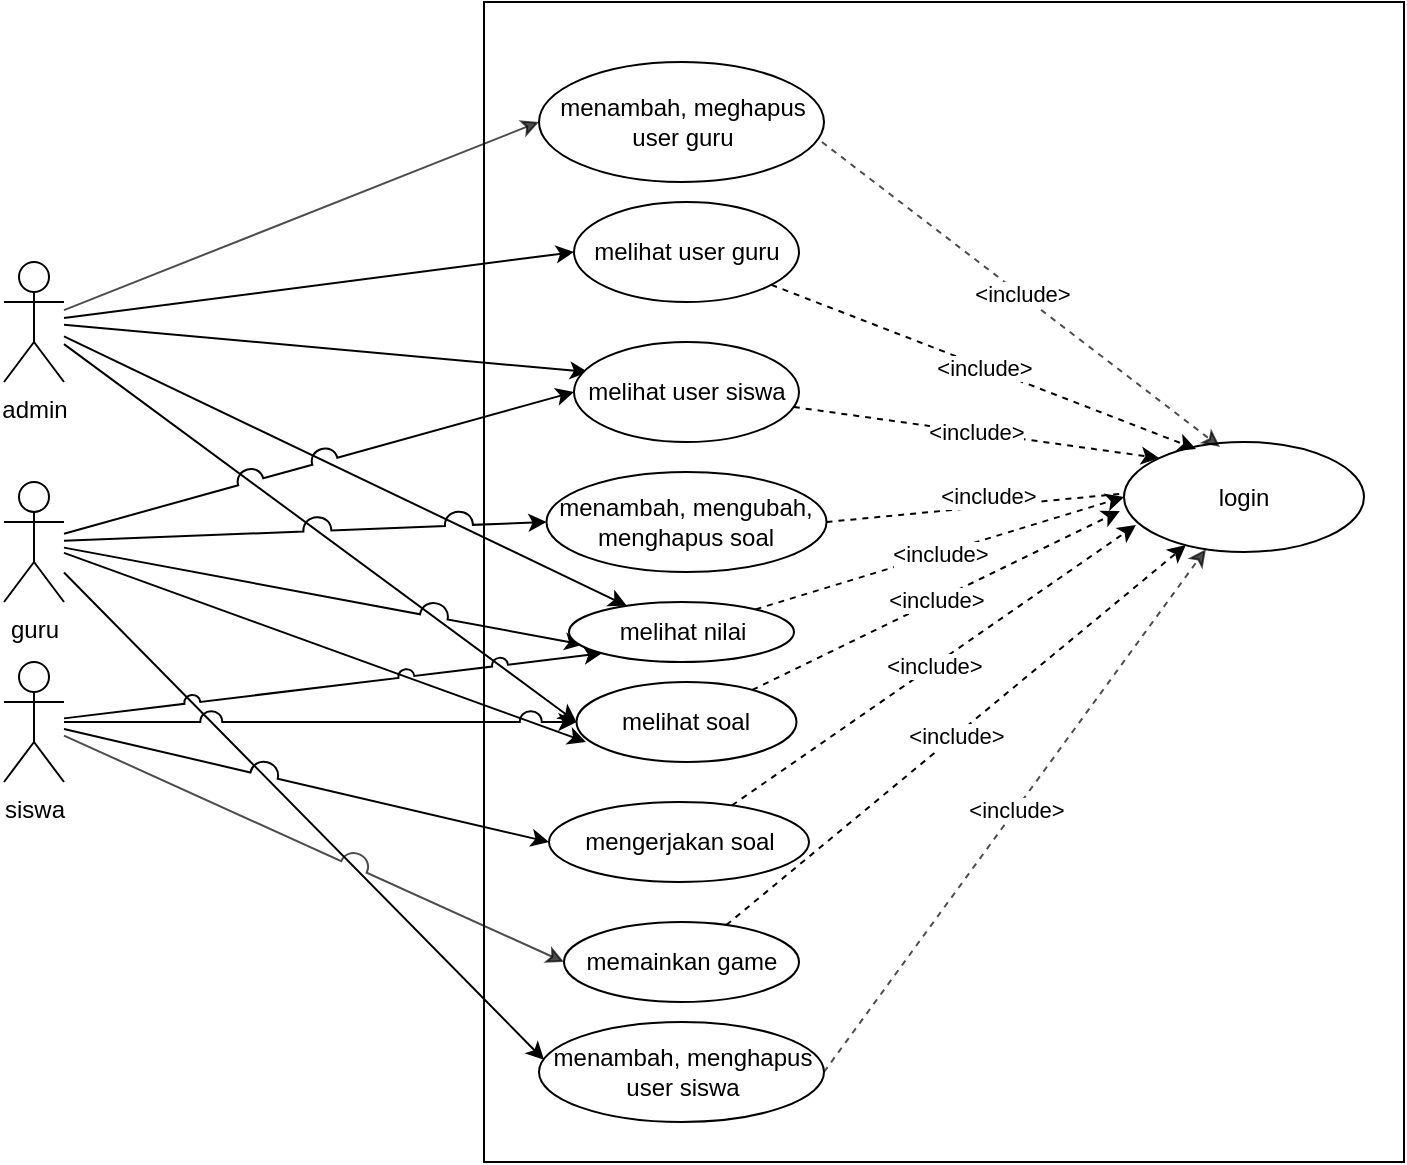 <mxfile version="19.0.1" type="device"><diagram id="rs2_zR_Wt70zdAS8Q9r1" name="Page-1"><mxGraphModel dx="868" dy="1554" grid="1" gridSize="10" guides="1" tooltips="1" connect="1" arrows="1" fold="1" page="1" pageScale="1" pageWidth="850" pageHeight="1100" math="0" shadow="0"><root><mxCell id="0"/><mxCell id="1" parent="0"/><mxCell id="DaGank1XhF6FoQetdwI_-36" value="" style="rounded=0;whiteSpace=wrap;html=1;" parent="1" vertex="1"><mxGeometry x="410" y="-50" width="460" height="580" as="geometry"/></mxCell><mxCell id="DaGank1XhF6FoQetdwI_-14" style="edgeStyle=none;rounded=0;orthogonalLoop=1;jettySize=auto;html=1;" parent="1" source="DaGank1XhF6FoQetdwI_-3" target="DaGank1XhF6FoQetdwI_-10" edge="1"><mxGeometry relative="1" as="geometry"/></mxCell><mxCell id="DaGank1XhF6FoQetdwI_-27" style="edgeStyle=none;rounded=0;jumpStyle=arc;jumpSize=10;orthogonalLoop=1;jettySize=auto;html=1;entryX=0;entryY=0.5;entryDx=0;entryDy=0;" parent="1" source="DaGank1XhF6FoQetdwI_-3" target="DaGank1XhF6FoQetdwI_-12" edge="1"><mxGeometry relative="1" as="geometry"/></mxCell><mxCell id="DaGank1XhF6FoQetdwI_-41" style="edgeStyle=none;rounded=0;jumpStyle=arc;jumpSize=14;orthogonalLoop=1;jettySize=auto;html=1;entryX=0;entryY=0.5;entryDx=0;entryDy=0;opacity=70;" parent="1" source="DaGank1XhF6FoQetdwI_-3" target="DaGank1XhF6FoQetdwI_-37" edge="1"><mxGeometry relative="1" as="geometry"/></mxCell><mxCell id="WsStjJzFERbOAxbq6zfx-4" style="edgeStyle=none;rounded=0;jumpStyle=arc;jumpSize=13;orthogonalLoop=1;jettySize=auto;html=1;entryX=0;entryY=0.5;entryDx=0;entryDy=0;" edge="1" parent="1" source="DaGank1XhF6FoQetdwI_-3" target="WsStjJzFERbOAxbq6zfx-1"><mxGeometry relative="1" as="geometry"><mxPoint x="450" y="80" as="targetPoint"/></mxGeometry></mxCell><mxCell id="WsStjJzFERbOAxbq6zfx-5" style="edgeStyle=none;rounded=0;jumpStyle=arc;jumpSize=13;orthogonalLoop=1;jettySize=auto;html=1;entryX=0.062;entryY=0.3;entryDx=0;entryDy=0;entryPerimeter=0;" edge="1" parent="1" source="DaGank1XhF6FoQetdwI_-3" target="WsStjJzFERbOAxbq6zfx-2"><mxGeometry relative="1" as="geometry"/></mxCell><mxCell id="DaGank1XhF6FoQetdwI_-3" value="admin" style="shape=umlActor;verticalLabelPosition=bottom;verticalAlign=top;html=1;" parent="1" vertex="1"><mxGeometry x="170" y="80" width="30" height="60" as="geometry"/></mxCell><mxCell id="DaGank1XhF6FoQetdwI_-17" style="edgeStyle=none;rounded=0;jumpStyle=arc;orthogonalLoop=1;jettySize=auto;html=1;entryX=0;entryY=0.5;entryDx=0;entryDy=0;jumpSize=14;" parent="1" source="DaGank1XhF6FoQetdwI_-4" target="DaGank1XhF6FoQetdwI_-8" edge="1"><mxGeometry relative="1" as="geometry"><mxPoint x="420" y="165" as="targetPoint"/></mxGeometry></mxCell><mxCell id="DaGank1XhF6FoQetdwI_-24" style="edgeStyle=none;rounded=0;jumpStyle=arc;jumpSize=14;orthogonalLoop=1;jettySize=auto;html=1;entryX=0.061;entryY=0.711;entryDx=0;entryDy=0;entryPerimeter=0;" parent="1" source="DaGank1XhF6FoQetdwI_-4" target="DaGank1XhF6FoQetdwI_-10" edge="1"><mxGeometry relative="1" as="geometry"><mxPoint x="450" y="110" as="targetPoint"/></mxGeometry></mxCell><mxCell id="DaGank1XhF6FoQetdwI_-26" style="edgeStyle=none;rounded=0;jumpStyle=arc;jumpSize=8;orthogonalLoop=1;jettySize=auto;html=1;entryX=0.043;entryY=0.75;entryDx=0;entryDy=0;entryPerimeter=0;" parent="1" source="DaGank1XhF6FoQetdwI_-4" target="DaGank1XhF6FoQetdwI_-12" edge="1"><mxGeometry relative="1" as="geometry"/></mxCell><mxCell id="DaGank1XhF6FoQetdwI_-40" style="edgeStyle=none;rounded=0;jumpStyle=arc;jumpSize=14;orthogonalLoop=1;jettySize=auto;html=1;entryX=0.018;entryY=0.38;entryDx=0;entryDy=0;entryPerimeter=0;" parent="1" source="DaGank1XhF6FoQetdwI_-4" target="DaGank1XhF6FoQetdwI_-38" edge="1"><mxGeometry relative="1" as="geometry"/></mxCell><mxCell id="WsStjJzFERbOAxbq6zfx-3" style="rounded=0;orthogonalLoop=1;jettySize=auto;html=1;entryX=0;entryY=0.5;entryDx=0;entryDy=0;jumpStyle=arc;jumpSize=13;" edge="1" parent="1" source="DaGank1XhF6FoQetdwI_-4" target="WsStjJzFERbOAxbq6zfx-2"><mxGeometry relative="1" as="geometry"/></mxCell><mxCell id="DaGank1XhF6FoQetdwI_-4" value="guru" style="shape=umlActor;verticalLabelPosition=bottom;verticalAlign=top;html=1;" parent="1" vertex="1"><mxGeometry x="170" y="190" width="30" height="60" as="geometry"/></mxCell><mxCell id="DaGank1XhF6FoQetdwI_-22" style="edgeStyle=none;rounded=0;jumpStyle=arc;jumpSize=14;orthogonalLoop=1;jettySize=auto;html=1;entryX=0;entryY=0.5;entryDx=0;entryDy=0;" parent="1" source="DaGank1XhF6FoQetdwI_-5" target="DaGank1XhF6FoQetdwI_-11" edge="1"><mxGeometry relative="1" as="geometry"/></mxCell><mxCell id="DaGank1XhF6FoQetdwI_-23" style="edgeStyle=none;rounded=0;jumpStyle=arc;jumpSize=11;orthogonalLoop=1;jettySize=auto;html=1;" parent="1" source="DaGank1XhF6FoQetdwI_-5" target="DaGank1XhF6FoQetdwI_-12" edge="1"><mxGeometry relative="1" as="geometry"/></mxCell><mxCell id="DaGank1XhF6FoQetdwI_-25" style="edgeStyle=none;rounded=0;jumpStyle=arc;jumpSize=8;orthogonalLoop=1;jettySize=auto;html=1;entryX=0;entryY=1;entryDx=0;entryDy=0;" parent="1" source="DaGank1XhF6FoQetdwI_-5" target="DaGank1XhF6FoQetdwI_-10" edge="1"><mxGeometry relative="1" as="geometry"><mxPoint x="430" y="110" as="targetPoint"/></mxGeometry></mxCell><mxCell id="DaGank1XhF6FoQetdwI_-29" style="edgeStyle=none;rounded=0;jumpStyle=arc;jumpSize=14;orthogonalLoop=1;jettySize=auto;html=1;entryX=0;entryY=0.5;entryDx=0;entryDy=0;opacity=70;" parent="1" source="DaGank1XhF6FoQetdwI_-5" target="DaGank1XhF6FoQetdwI_-28" edge="1"><mxGeometry relative="1" as="geometry"/></mxCell><mxCell id="DaGank1XhF6FoQetdwI_-5" value="siswa" style="shape=umlActor;verticalLabelPosition=bottom;verticalAlign=top;html=1;" parent="1" vertex="1"><mxGeometry x="170" y="280" width="30" height="60" as="geometry"/></mxCell><mxCell id="DaGank1XhF6FoQetdwI_-31" value="&lt;span style=&quot;color: rgb(0, 0, 0); font-family: Helvetica; font-size: 11px; font-style: normal; font-variant-ligatures: normal; font-variant-caps: normal; font-weight: 400; letter-spacing: normal; orphans: 2; text-align: center; text-indent: 0px; text-transform: none; widows: 2; word-spacing: 0px; -webkit-text-stroke-width: 0px; background-color: rgb(255, 255, 255); text-decoration-thickness: initial; text-decoration-style: initial; text-decoration-color: initial; float: none; display: inline !important;&quot;&gt;&amp;lt;include&amp;gt;&lt;/span&gt;" style="edgeStyle=none;rounded=0;jumpStyle=arc;jumpSize=14;orthogonalLoop=1;jettySize=auto;html=1;exitX=1;exitY=0.5;exitDx=0;exitDy=0;dashed=1;" parent="1" source="DaGank1XhF6FoQetdwI_-8" edge="1"><mxGeometry x="-0.218" y="5" relative="1" as="geometry"><mxPoint x="790" y="190" as="targetPoint"/><mxPoint as="offset"/></mxGeometry></mxCell><mxCell id="DaGank1XhF6FoQetdwI_-8" value="menambah, mengubah, menghapus soal" style="ellipse;whiteSpace=wrap;html=1;" parent="1" vertex="1"><mxGeometry x="441.25" y="185" width="140" height="50" as="geometry"/></mxCell><mxCell id="DaGank1XhF6FoQetdwI_-32" value="&lt;span style=&quot;color: rgb(0, 0, 0); font-family: Helvetica; font-size: 11px; font-style: normal; font-variant-ligatures: normal; font-variant-caps: normal; font-weight: 400; letter-spacing: normal; orphans: 2; text-align: center; text-indent: 0px; text-transform: none; widows: 2; word-spacing: 0px; -webkit-text-stroke-width: 0px; background-color: rgb(255, 255, 255); text-decoration-thickness: initial; text-decoration-style: initial; text-decoration-color: initial; float: none; display: inline !important;&quot;&gt;&amp;lt;include&amp;gt;&lt;/span&gt;" style="edgeStyle=none;rounded=0;jumpStyle=arc;jumpSize=14;orthogonalLoop=1;jettySize=auto;html=1;entryX=0;entryY=0.5;entryDx=0;entryDy=0;dashed=1;" parent="1" source="DaGank1XhF6FoQetdwI_-10" target="DaGank1XhF6FoQetdwI_-30" edge="1"><mxGeometry relative="1" as="geometry"/></mxCell><mxCell id="DaGank1XhF6FoQetdwI_-10" value="melihat nilai" style="ellipse;whiteSpace=wrap;html=1;" parent="1" vertex="1"><mxGeometry x="452.5" y="250" width="112.5" height="30" as="geometry"/></mxCell><mxCell id="DaGank1XhF6FoQetdwI_-34" value="&lt;span style=&quot;color: rgb(0, 0, 0); font-family: Helvetica; font-size: 11px; font-style: normal; font-variant-ligatures: normal; font-variant-caps: normal; font-weight: 400; letter-spacing: normal; orphans: 2; text-align: center; text-indent: 0px; text-transform: none; widows: 2; word-spacing: 0px; -webkit-text-stroke-width: 0px; background-color: rgb(255, 255, 255); text-decoration-thickness: initial; text-decoration-style: initial; text-decoration-color: initial; float: none; display: inline !important;&quot;&gt;&amp;lt;include&amp;gt;&lt;/span&gt;" style="edgeStyle=none;rounded=0;jumpStyle=arc;jumpSize=14;orthogonalLoop=1;jettySize=auto;html=1;entryX=0.05;entryY=0.755;entryDx=0;entryDy=0;entryPerimeter=0;dashed=1;" parent="1" source="DaGank1XhF6FoQetdwI_-11" target="DaGank1XhF6FoQetdwI_-30" edge="1"><mxGeometry relative="1" as="geometry"/></mxCell><mxCell id="DaGank1XhF6FoQetdwI_-11" value="mengerjakan soal" style="ellipse;whiteSpace=wrap;html=1;" parent="1" vertex="1"><mxGeometry x="442.5" y="350" width="130" height="40" as="geometry"/></mxCell><mxCell id="DaGank1XhF6FoQetdwI_-33" value="&lt;span style=&quot;color: rgb(0, 0, 0); font-family: Helvetica; font-size: 11px; font-style: normal; font-variant-ligatures: normal; font-variant-caps: normal; font-weight: 400; letter-spacing: normal; orphans: 2; text-align: center; text-indent: 0px; text-transform: none; widows: 2; word-spacing: 0px; -webkit-text-stroke-width: 0px; background-color: rgb(255, 255, 255); text-decoration-thickness: initial; text-decoration-style: initial; text-decoration-color: initial; float: none; display: inline !important;&quot;&gt;&amp;lt;include&amp;gt;&lt;/span&gt;" style="edgeStyle=none;rounded=0;jumpStyle=arc;jumpSize=14;orthogonalLoop=1;jettySize=auto;html=1;entryX=-0.017;entryY=0.627;entryDx=0;entryDy=0;entryPerimeter=0;dashed=1;" parent="1" source="DaGank1XhF6FoQetdwI_-12" target="DaGank1XhF6FoQetdwI_-30" edge="1"><mxGeometry relative="1" as="geometry"/></mxCell><mxCell id="DaGank1XhF6FoQetdwI_-12" value="melihat soal" style="ellipse;whiteSpace=wrap;html=1;" parent="1" vertex="1"><mxGeometry x="456.25" y="290" width="110" height="40" as="geometry"/></mxCell><mxCell id="DaGank1XhF6FoQetdwI_-35" value="&lt;span style=&quot;color: rgb(0, 0, 0); font-family: Helvetica; font-size: 11px; font-style: normal; font-variant-ligatures: normal; font-variant-caps: normal; font-weight: 400; letter-spacing: normal; orphans: 2; text-align: center; text-indent: 0px; text-transform: none; widows: 2; word-spacing: 0px; -webkit-text-stroke-width: 0px; background-color: rgb(255, 255, 255); text-decoration-thickness: initial; text-decoration-style: initial; text-decoration-color: initial; float: none; display: inline !important;&quot;&gt;&amp;lt;include&amp;gt;&lt;/span&gt;" style="edgeStyle=none;rounded=0;jumpStyle=arc;jumpSize=14;orthogonalLoop=1;jettySize=auto;html=1;dashed=1;" parent="1" source="DaGank1XhF6FoQetdwI_-28" target="DaGank1XhF6FoQetdwI_-30" edge="1"><mxGeometry relative="1" as="geometry"/></mxCell><mxCell id="DaGank1XhF6FoQetdwI_-28" value="memainkan game" style="ellipse;whiteSpace=wrap;html=1;" parent="1" vertex="1"><mxGeometry x="450" y="410" width="117.5" height="40" as="geometry"/></mxCell><mxCell id="DaGank1XhF6FoQetdwI_-30" value="login" style="ellipse;whiteSpace=wrap;html=1;" parent="1" vertex="1"><mxGeometry x="730" y="170" width="120" height="55" as="geometry"/></mxCell><mxCell id="DaGank1XhF6FoQetdwI_-43" value="&amp;lt;include&amp;gt;" style="edgeStyle=none;rounded=0;jumpStyle=arc;jumpSize=14;orthogonalLoop=1;jettySize=auto;html=1;entryX=0.4;entryY=0.045;entryDx=0;entryDy=0;entryPerimeter=0;dashed=1;opacity=70;exitX=0.993;exitY=0.667;exitDx=0;exitDy=0;exitPerimeter=0;" parent="1" source="DaGank1XhF6FoQetdwI_-37" target="DaGank1XhF6FoQetdwI_-30" edge="1"><mxGeometry relative="1" as="geometry"/></mxCell><mxCell id="DaGank1XhF6FoQetdwI_-37" value="menambah, meghapus user guru" style="ellipse;whiteSpace=wrap;html=1;" parent="1" vertex="1"><mxGeometry x="437.5" y="-20" width="142.5" height="60" as="geometry"/></mxCell><mxCell id="DaGank1XhF6FoQetdwI_-42" value="&lt;span style=&quot;color: rgb(0, 0, 0); font-family: Helvetica; font-size: 11px; font-style: normal; font-variant-ligatures: normal; font-variant-caps: normal; font-weight: 400; letter-spacing: normal; orphans: 2; text-align: center; text-indent: 0px; text-transform: none; widows: 2; word-spacing: 0px; -webkit-text-stroke-width: 0px; background-color: rgb(255, 255, 255); text-decoration-thickness: initial; text-decoration-style: initial; text-decoration-color: initial; float: none; display: inline !important;&quot;&gt;&amp;lt;include&amp;gt;&lt;/span&gt;" style="edgeStyle=none;rounded=0;jumpStyle=arc;jumpSize=14;orthogonalLoop=1;jettySize=auto;html=1;opacity=70;exitX=1;exitY=0.5;exitDx=0;exitDy=0;dashed=1;" parent="1" source="DaGank1XhF6FoQetdwI_-38" target="DaGank1XhF6FoQetdwI_-30" edge="1"><mxGeometry relative="1" as="geometry"/></mxCell><mxCell id="DaGank1XhF6FoQetdwI_-38" value="menambah, menghapus user siswa" style="ellipse;whiteSpace=wrap;html=1;" parent="1" vertex="1"><mxGeometry x="437.5" y="460" width="142.5" height="50" as="geometry"/></mxCell><mxCell id="WsStjJzFERbOAxbq6zfx-6" value="&lt;span style=&quot;color: rgb(0, 0, 0); font-family: Helvetica; font-size: 11px; font-style: normal; font-variant-ligatures: normal; font-variant-caps: normal; font-weight: 400; letter-spacing: normal; orphans: 2; text-align: center; text-indent: 0px; text-transform: none; widows: 2; word-spacing: 0px; -webkit-text-stroke-width: 0px; background-color: rgb(255, 255, 255); text-decoration-thickness: initial; text-decoration-style: initial; text-decoration-color: initial; float: none; display: inline !important;&quot;&gt;&amp;lt;include&amp;gt;&lt;/span&gt;" style="edgeStyle=none;rounded=0;jumpStyle=arc;jumpSize=13;orthogonalLoop=1;jettySize=auto;html=1;entryX=0.3;entryY=0.064;entryDx=0;entryDy=0;entryPerimeter=0;dashed=1;" edge="1" parent="1" source="WsStjJzFERbOAxbq6zfx-1" target="DaGank1XhF6FoQetdwI_-30"><mxGeometry relative="1" as="geometry"/></mxCell><mxCell id="WsStjJzFERbOAxbq6zfx-1" value="melihat user guru" style="ellipse;whiteSpace=wrap;html=1;" vertex="1" parent="1"><mxGeometry x="455" y="50" width="112.5" height="50" as="geometry"/></mxCell><mxCell id="WsStjJzFERbOAxbq6zfx-7" value="&lt;span style=&quot;color: rgb(0, 0, 0); font-family: Helvetica; font-size: 11px; font-style: normal; font-variant-ligatures: normal; font-variant-caps: normal; font-weight: 400; letter-spacing: normal; orphans: 2; text-align: center; text-indent: 0px; text-transform: none; widows: 2; word-spacing: 0px; -webkit-text-stroke-width: 0px; background-color: rgb(255, 255, 255); text-decoration-thickness: initial; text-decoration-style: initial; text-decoration-color: initial; float: none; display: inline !important;&quot;&gt;&amp;lt;include&amp;gt;&lt;/span&gt;" style="edgeStyle=none;rounded=0;jumpStyle=arc;jumpSize=13;orthogonalLoop=1;jettySize=auto;html=1;entryX=0;entryY=0;entryDx=0;entryDy=0;dashed=1;" edge="1" parent="1" source="WsStjJzFERbOAxbq6zfx-2" target="DaGank1XhF6FoQetdwI_-30"><mxGeometry relative="1" as="geometry"/></mxCell><mxCell id="WsStjJzFERbOAxbq6zfx-2" value="melihat user siswa" style="ellipse;whiteSpace=wrap;html=1;" vertex="1" parent="1"><mxGeometry x="455" y="120" width="112.5" height="50" as="geometry"/></mxCell></root></mxGraphModel></diagram></mxfile>